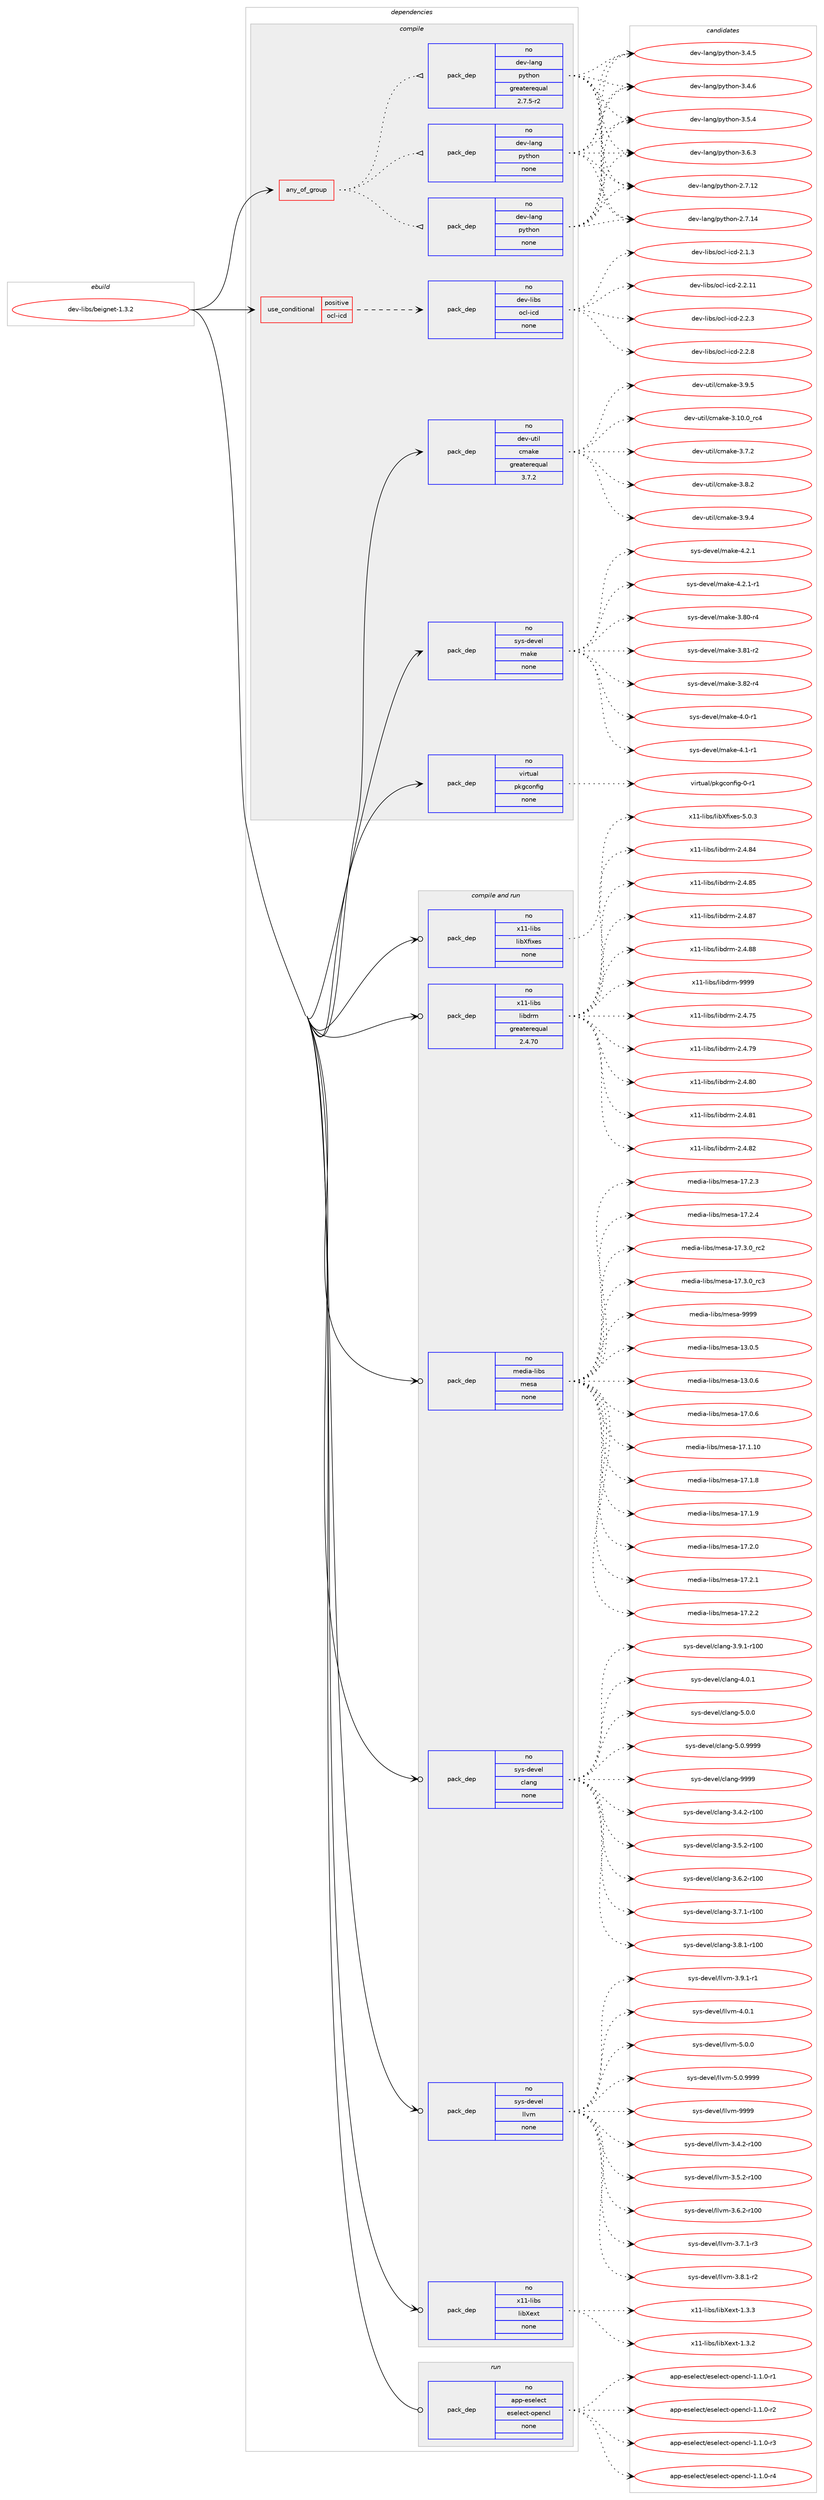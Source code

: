 digraph prolog {

# *************
# Graph options
# *************

newrank=true;
concentrate=true;
compound=true;
graph [rankdir=LR,fontname=Helvetica,fontsize=10,ranksep=1.5];#, ranksep=2.5, nodesep=0.2];
edge  [arrowhead=vee];
node  [fontname=Helvetica,fontsize=10];

# **********
# The ebuild
# **********

subgraph cluster_leftcol {
color=gray;
rank=same;
label=<<i>ebuild</i>>;
id [label="dev-libs/beignet-1.3.2", color=red, width=4, href="../dev-libs/beignet-1.3.2.svg"];
}

# ****************
# The dependencies
# ****************

subgraph cluster_midcol {
color=gray;
label=<<i>dependencies</i>>;
subgraph cluster_compile {
fillcolor="#eeeeee";
style=filled;
label=<<i>compile</i>>;
subgraph any3188 {
dependency111423 [label=<<TABLE BORDER="0" CELLBORDER="1" CELLSPACING="0" CELLPADDING="4"><TR><TD CELLPADDING="10">any_of_group</TD></TR></TABLE>>, shape=none, color=red];subgraph pack83991 {
dependency111424 [label=<<TABLE BORDER="0" CELLBORDER="1" CELLSPACING="0" CELLPADDING="4" WIDTH="220"><TR><TD ROWSPAN="6" CELLPADDING="30">pack_dep</TD></TR><TR><TD WIDTH="110">no</TD></TR><TR><TD>dev-lang</TD></TR><TR><TD>python</TD></TR><TR><TD>none</TD></TR><TR><TD></TD></TR></TABLE>>, shape=none, color=blue];
}
dependency111423:e -> dependency111424:w [weight=20,style="dotted",arrowhead="oinv"];
subgraph pack83992 {
dependency111425 [label=<<TABLE BORDER="0" CELLBORDER="1" CELLSPACING="0" CELLPADDING="4" WIDTH="220"><TR><TD ROWSPAN="6" CELLPADDING="30">pack_dep</TD></TR><TR><TD WIDTH="110">no</TD></TR><TR><TD>dev-lang</TD></TR><TR><TD>python</TD></TR><TR><TD>none</TD></TR><TR><TD></TD></TR></TABLE>>, shape=none, color=blue];
}
dependency111423:e -> dependency111425:w [weight=20,style="dotted",arrowhead="oinv"];
subgraph pack83993 {
dependency111426 [label=<<TABLE BORDER="0" CELLBORDER="1" CELLSPACING="0" CELLPADDING="4" WIDTH="220"><TR><TD ROWSPAN="6" CELLPADDING="30">pack_dep</TD></TR><TR><TD WIDTH="110">no</TD></TR><TR><TD>dev-lang</TD></TR><TR><TD>python</TD></TR><TR><TD>greaterequal</TD></TR><TR><TD>2.7.5-r2</TD></TR></TABLE>>, shape=none, color=blue];
}
dependency111423:e -> dependency111426:w [weight=20,style="dotted",arrowhead="oinv"];
}
id:e -> dependency111423:w [weight=20,style="solid",arrowhead="vee"];
subgraph cond24214 {
dependency111427 [label=<<TABLE BORDER="0" CELLBORDER="1" CELLSPACING="0" CELLPADDING="4"><TR><TD ROWSPAN="3" CELLPADDING="10">use_conditional</TD></TR><TR><TD>positive</TD></TR><TR><TD>ocl-icd</TD></TR></TABLE>>, shape=none, color=red];
subgraph pack83994 {
dependency111428 [label=<<TABLE BORDER="0" CELLBORDER="1" CELLSPACING="0" CELLPADDING="4" WIDTH="220"><TR><TD ROWSPAN="6" CELLPADDING="30">pack_dep</TD></TR><TR><TD WIDTH="110">no</TD></TR><TR><TD>dev-libs</TD></TR><TR><TD>ocl-icd</TD></TR><TR><TD>none</TD></TR><TR><TD></TD></TR></TABLE>>, shape=none, color=blue];
}
dependency111427:e -> dependency111428:w [weight=20,style="dashed",arrowhead="vee"];
}
id:e -> dependency111427:w [weight=20,style="solid",arrowhead="vee"];
subgraph pack83995 {
dependency111429 [label=<<TABLE BORDER="0" CELLBORDER="1" CELLSPACING="0" CELLPADDING="4" WIDTH="220"><TR><TD ROWSPAN="6" CELLPADDING="30">pack_dep</TD></TR><TR><TD WIDTH="110">no</TD></TR><TR><TD>dev-util</TD></TR><TR><TD>cmake</TD></TR><TR><TD>greaterequal</TD></TR><TR><TD>3.7.2</TD></TR></TABLE>>, shape=none, color=blue];
}
id:e -> dependency111429:w [weight=20,style="solid",arrowhead="vee"];
subgraph pack83996 {
dependency111430 [label=<<TABLE BORDER="0" CELLBORDER="1" CELLSPACING="0" CELLPADDING="4" WIDTH="220"><TR><TD ROWSPAN="6" CELLPADDING="30">pack_dep</TD></TR><TR><TD WIDTH="110">no</TD></TR><TR><TD>sys-devel</TD></TR><TR><TD>make</TD></TR><TR><TD>none</TD></TR><TR><TD></TD></TR></TABLE>>, shape=none, color=blue];
}
id:e -> dependency111430:w [weight=20,style="solid",arrowhead="vee"];
subgraph pack83997 {
dependency111431 [label=<<TABLE BORDER="0" CELLBORDER="1" CELLSPACING="0" CELLPADDING="4" WIDTH="220"><TR><TD ROWSPAN="6" CELLPADDING="30">pack_dep</TD></TR><TR><TD WIDTH="110">no</TD></TR><TR><TD>virtual</TD></TR><TR><TD>pkgconfig</TD></TR><TR><TD>none</TD></TR><TR><TD></TD></TR></TABLE>>, shape=none, color=blue];
}
id:e -> dependency111431:w [weight=20,style="solid",arrowhead="vee"];
}
subgraph cluster_compileandrun {
fillcolor="#eeeeee";
style=filled;
label=<<i>compile and run</i>>;
subgraph pack83998 {
dependency111432 [label=<<TABLE BORDER="0" CELLBORDER="1" CELLSPACING="0" CELLPADDING="4" WIDTH="220"><TR><TD ROWSPAN="6" CELLPADDING="30">pack_dep</TD></TR><TR><TD WIDTH="110">no</TD></TR><TR><TD>media-libs</TD></TR><TR><TD>mesa</TD></TR><TR><TD>none</TD></TR><TR><TD></TD></TR></TABLE>>, shape=none, color=blue];
}
id:e -> dependency111432:w [weight=20,style="solid",arrowhead="odotvee"];
subgraph pack83999 {
dependency111433 [label=<<TABLE BORDER="0" CELLBORDER="1" CELLSPACING="0" CELLPADDING="4" WIDTH="220"><TR><TD ROWSPAN="6" CELLPADDING="30">pack_dep</TD></TR><TR><TD WIDTH="110">no</TD></TR><TR><TD>sys-devel</TD></TR><TR><TD>clang</TD></TR><TR><TD>none</TD></TR><TR><TD></TD></TR></TABLE>>, shape=none, color=blue];
}
id:e -> dependency111433:w [weight=20,style="solid",arrowhead="odotvee"];
subgraph pack84000 {
dependency111434 [label=<<TABLE BORDER="0" CELLBORDER="1" CELLSPACING="0" CELLPADDING="4" WIDTH="220"><TR><TD ROWSPAN="6" CELLPADDING="30">pack_dep</TD></TR><TR><TD WIDTH="110">no</TD></TR><TR><TD>sys-devel</TD></TR><TR><TD>llvm</TD></TR><TR><TD>none</TD></TR><TR><TD></TD></TR></TABLE>>, shape=none, color=blue];
}
id:e -> dependency111434:w [weight=20,style="solid",arrowhead="odotvee"];
subgraph pack84001 {
dependency111435 [label=<<TABLE BORDER="0" CELLBORDER="1" CELLSPACING="0" CELLPADDING="4" WIDTH="220"><TR><TD ROWSPAN="6" CELLPADDING="30">pack_dep</TD></TR><TR><TD WIDTH="110">no</TD></TR><TR><TD>x11-libs</TD></TR><TR><TD>libXext</TD></TR><TR><TD>none</TD></TR><TR><TD></TD></TR></TABLE>>, shape=none, color=blue];
}
id:e -> dependency111435:w [weight=20,style="solid",arrowhead="odotvee"];
subgraph pack84002 {
dependency111436 [label=<<TABLE BORDER="0" CELLBORDER="1" CELLSPACING="0" CELLPADDING="4" WIDTH="220"><TR><TD ROWSPAN="6" CELLPADDING="30">pack_dep</TD></TR><TR><TD WIDTH="110">no</TD></TR><TR><TD>x11-libs</TD></TR><TR><TD>libXfixes</TD></TR><TR><TD>none</TD></TR><TR><TD></TD></TR></TABLE>>, shape=none, color=blue];
}
id:e -> dependency111436:w [weight=20,style="solid",arrowhead="odotvee"];
subgraph pack84003 {
dependency111437 [label=<<TABLE BORDER="0" CELLBORDER="1" CELLSPACING="0" CELLPADDING="4" WIDTH="220"><TR><TD ROWSPAN="6" CELLPADDING="30">pack_dep</TD></TR><TR><TD WIDTH="110">no</TD></TR><TR><TD>x11-libs</TD></TR><TR><TD>libdrm</TD></TR><TR><TD>greaterequal</TD></TR><TR><TD>2.4.70</TD></TR></TABLE>>, shape=none, color=blue];
}
id:e -> dependency111437:w [weight=20,style="solid",arrowhead="odotvee"];
}
subgraph cluster_run {
fillcolor="#eeeeee";
style=filled;
label=<<i>run</i>>;
subgraph pack84004 {
dependency111438 [label=<<TABLE BORDER="0" CELLBORDER="1" CELLSPACING="0" CELLPADDING="4" WIDTH="220"><TR><TD ROWSPAN="6" CELLPADDING="30">pack_dep</TD></TR><TR><TD WIDTH="110">no</TD></TR><TR><TD>app-eselect</TD></TR><TR><TD>eselect-opencl</TD></TR><TR><TD>none</TD></TR><TR><TD></TD></TR></TABLE>>, shape=none, color=blue];
}
id:e -> dependency111438:w [weight=20,style="solid",arrowhead="odot"];
}
}

# **************
# The candidates
# **************

subgraph cluster_choices {
rank=same;
color=gray;
label=<<i>candidates</i>>;

subgraph choice83991 {
color=black;
nodesep=1;
choice10010111845108971101034711212111610411111045504655464950 [label="dev-lang/python-2.7.12", color=red, width=4,href="../dev-lang/python-2.7.12.svg"];
choice10010111845108971101034711212111610411111045504655464952 [label="dev-lang/python-2.7.14", color=red, width=4,href="../dev-lang/python-2.7.14.svg"];
choice100101118451089711010347112121116104111110455146524653 [label="dev-lang/python-3.4.5", color=red, width=4,href="../dev-lang/python-3.4.5.svg"];
choice100101118451089711010347112121116104111110455146524654 [label="dev-lang/python-3.4.6", color=red, width=4,href="../dev-lang/python-3.4.6.svg"];
choice100101118451089711010347112121116104111110455146534652 [label="dev-lang/python-3.5.4", color=red, width=4,href="../dev-lang/python-3.5.4.svg"];
choice100101118451089711010347112121116104111110455146544651 [label="dev-lang/python-3.6.3", color=red, width=4,href="../dev-lang/python-3.6.3.svg"];
dependency111424:e -> choice10010111845108971101034711212111610411111045504655464950:w [style=dotted,weight="100"];
dependency111424:e -> choice10010111845108971101034711212111610411111045504655464952:w [style=dotted,weight="100"];
dependency111424:e -> choice100101118451089711010347112121116104111110455146524653:w [style=dotted,weight="100"];
dependency111424:e -> choice100101118451089711010347112121116104111110455146524654:w [style=dotted,weight="100"];
dependency111424:e -> choice100101118451089711010347112121116104111110455146534652:w [style=dotted,weight="100"];
dependency111424:e -> choice100101118451089711010347112121116104111110455146544651:w [style=dotted,weight="100"];
}
subgraph choice83992 {
color=black;
nodesep=1;
choice10010111845108971101034711212111610411111045504655464950 [label="dev-lang/python-2.7.12", color=red, width=4,href="../dev-lang/python-2.7.12.svg"];
choice10010111845108971101034711212111610411111045504655464952 [label="dev-lang/python-2.7.14", color=red, width=4,href="../dev-lang/python-2.7.14.svg"];
choice100101118451089711010347112121116104111110455146524653 [label="dev-lang/python-3.4.5", color=red, width=4,href="../dev-lang/python-3.4.5.svg"];
choice100101118451089711010347112121116104111110455146524654 [label="dev-lang/python-3.4.6", color=red, width=4,href="../dev-lang/python-3.4.6.svg"];
choice100101118451089711010347112121116104111110455146534652 [label="dev-lang/python-3.5.4", color=red, width=4,href="../dev-lang/python-3.5.4.svg"];
choice100101118451089711010347112121116104111110455146544651 [label="dev-lang/python-3.6.3", color=red, width=4,href="../dev-lang/python-3.6.3.svg"];
dependency111425:e -> choice10010111845108971101034711212111610411111045504655464950:w [style=dotted,weight="100"];
dependency111425:e -> choice10010111845108971101034711212111610411111045504655464952:w [style=dotted,weight="100"];
dependency111425:e -> choice100101118451089711010347112121116104111110455146524653:w [style=dotted,weight="100"];
dependency111425:e -> choice100101118451089711010347112121116104111110455146524654:w [style=dotted,weight="100"];
dependency111425:e -> choice100101118451089711010347112121116104111110455146534652:w [style=dotted,weight="100"];
dependency111425:e -> choice100101118451089711010347112121116104111110455146544651:w [style=dotted,weight="100"];
}
subgraph choice83993 {
color=black;
nodesep=1;
choice10010111845108971101034711212111610411111045504655464950 [label="dev-lang/python-2.7.12", color=red, width=4,href="../dev-lang/python-2.7.12.svg"];
choice10010111845108971101034711212111610411111045504655464952 [label="dev-lang/python-2.7.14", color=red, width=4,href="../dev-lang/python-2.7.14.svg"];
choice100101118451089711010347112121116104111110455146524653 [label="dev-lang/python-3.4.5", color=red, width=4,href="../dev-lang/python-3.4.5.svg"];
choice100101118451089711010347112121116104111110455146524654 [label="dev-lang/python-3.4.6", color=red, width=4,href="../dev-lang/python-3.4.6.svg"];
choice100101118451089711010347112121116104111110455146534652 [label="dev-lang/python-3.5.4", color=red, width=4,href="../dev-lang/python-3.5.4.svg"];
choice100101118451089711010347112121116104111110455146544651 [label="dev-lang/python-3.6.3", color=red, width=4,href="../dev-lang/python-3.6.3.svg"];
dependency111426:e -> choice10010111845108971101034711212111610411111045504655464950:w [style=dotted,weight="100"];
dependency111426:e -> choice10010111845108971101034711212111610411111045504655464952:w [style=dotted,weight="100"];
dependency111426:e -> choice100101118451089711010347112121116104111110455146524653:w [style=dotted,weight="100"];
dependency111426:e -> choice100101118451089711010347112121116104111110455146524654:w [style=dotted,weight="100"];
dependency111426:e -> choice100101118451089711010347112121116104111110455146534652:w [style=dotted,weight="100"];
dependency111426:e -> choice100101118451089711010347112121116104111110455146544651:w [style=dotted,weight="100"];
}
subgraph choice83994 {
color=black;
nodesep=1;
choice100101118451081059811547111991084510599100455046494651 [label="dev-libs/ocl-icd-2.1.3", color=red, width=4,href="../dev-libs/ocl-icd-2.1.3.svg"];
choice10010111845108105981154711199108451059910045504650464949 [label="dev-libs/ocl-icd-2.2.11", color=red, width=4,href="../dev-libs/ocl-icd-2.2.11.svg"];
choice100101118451081059811547111991084510599100455046504651 [label="dev-libs/ocl-icd-2.2.3", color=red, width=4,href="../dev-libs/ocl-icd-2.2.3.svg"];
choice100101118451081059811547111991084510599100455046504656 [label="dev-libs/ocl-icd-2.2.8", color=red, width=4,href="../dev-libs/ocl-icd-2.2.8.svg"];
dependency111428:e -> choice100101118451081059811547111991084510599100455046494651:w [style=dotted,weight="100"];
dependency111428:e -> choice10010111845108105981154711199108451059910045504650464949:w [style=dotted,weight="100"];
dependency111428:e -> choice100101118451081059811547111991084510599100455046504651:w [style=dotted,weight="100"];
dependency111428:e -> choice100101118451081059811547111991084510599100455046504656:w [style=dotted,weight="100"];
}
subgraph choice83995 {
color=black;
nodesep=1;
choice1001011184511711610510847991099710710145514649484648951149952 [label="dev-util/cmake-3.10.0_rc4", color=red, width=4,href="../dev-util/cmake-3.10.0_rc4.svg"];
choice10010111845117116105108479910997107101455146554650 [label="dev-util/cmake-3.7.2", color=red, width=4,href="../dev-util/cmake-3.7.2.svg"];
choice10010111845117116105108479910997107101455146564650 [label="dev-util/cmake-3.8.2", color=red, width=4,href="../dev-util/cmake-3.8.2.svg"];
choice10010111845117116105108479910997107101455146574652 [label="dev-util/cmake-3.9.4", color=red, width=4,href="../dev-util/cmake-3.9.4.svg"];
choice10010111845117116105108479910997107101455146574653 [label="dev-util/cmake-3.9.5", color=red, width=4,href="../dev-util/cmake-3.9.5.svg"];
dependency111429:e -> choice1001011184511711610510847991099710710145514649484648951149952:w [style=dotted,weight="100"];
dependency111429:e -> choice10010111845117116105108479910997107101455146554650:w [style=dotted,weight="100"];
dependency111429:e -> choice10010111845117116105108479910997107101455146564650:w [style=dotted,weight="100"];
dependency111429:e -> choice10010111845117116105108479910997107101455146574652:w [style=dotted,weight="100"];
dependency111429:e -> choice10010111845117116105108479910997107101455146574653:w [style=dotted,weight="100"];
}
subgraph choice83996 {
color=black;
nodesep=1;
choice11512111545100101118101108471099710710145514656484511452 [label="sys-devel/make-3.80-r4", color=red, width=4,href="../sys-devel/make-3.80-r4.svg"];
choice11512111545100101118101108471099710710145514656494511450 [label="sys-devel/make-3.81-r2", color=red, width=4,href="../sys-devel/make-3.81-r2.svg"];
choice11512111545100101118101108471099710710145514656504511452 [label="sys-devel/make-3.82-r4", color=red, width=4,href="../sys-devel/make-3.82-r4.svg"];
choice115121115451001011181011084710997107101455246484511449 [label="sys-devel/make-4.0-r1", color=red, width=4,href="../sys-devel/make-4.0-r1.svg"];
choice115121115451001011181011084710997107101455246494511449 [label="sys-devel/make-4.1-r1", color=red, width=4,href="../sys-devel/make-4.1-r1.svg"];
choice115121115451001011181011084710997107101455246504649 [label="sys-devel/make-4.2.1", color=red, width=4,href="../sys-devel/make-4.2.1.svg"];
choice1151211154510010111810110847109971071014552465046494511449 [label="sys-devel/make-4.2.1-r1", color=red, width=4,href="../sys-devel/make-4.2.1-r1.svg"];
dependency111430:e -> choice11512111545100101118101108471099710710145514656484511452:w [style=dotted,weight="100"];
dependency111430:e -> choice11512111545100101118101108471099710710145514656494511450:w [style=dotted,weight="100"];
dependency111430:e -> choice11512111545100101118101108471099710710145514656504511452:w [style=dotted,weight="100"];
dependency111430:e -> choice115121115451001011181011084710997107101455246484511449:w [style=dotted,weight="100"];
dependency111430:e -> choice115121115451001011181011084710997107101455246494511449:w [style=dotted,weight="100"];
dependency111430:e -> choice115121115451001011181011084710997107101455246504649:w [style=dotted,weight="100"];
dependency111430:e -> choice1151211154510010111810110847109971071014552465046494511449:w [style=dotted,weight="100"];
}
subgraph choice83997 {
color=black;
nodesep=1;
choice11810511411611797108471121071039911111010210510345484511449 [label="virtual/pkgconfig-0-r1", color=red, width=4,href="../virtual/pkgconfig-0-r1.svg"];
dependency111431:e -> choice11810511411611797108471121071039911111010210510345484511449:w [style=dotted,weight="100"];
}
subgraph choice83998 {
color=black;
nodesep=1;
choice109101100105974510810598115471091011159745495146484653 [label="media-libs/mesa-13.0.5", color=red, width=4,href="../media-libs/mesa-13.0.5.svg"];
choice109101100105974510810598115471091011159745495146484654 [label="media-libs/mesa-13.0.6", color=red, width=4,href="../media-libs/mesa-13.0.6.svg"];
choice109101100105974510810598115471091011159745495546484654 [label="media-libs/mesa-17.0.6", color=red, width=4,href="../media-libs/mesa-17.0.6.svg"];
choice10910110010597451081059811547109101115974549554649464948 [label="media-libs/mesa-17.1.10", color=red, width=4,href="../media-libs/mesa-17.1.10.svg"];
choice109101100105974510810598115471091011159745495546494656 [label="media-libs/mesa-17.1.8", color=red, width=4,href="../media-libs/mesa-17.1.8.svg"];
choice109101100105974510810598115471091011159745495546494657 [label="media-libs/mesa-17.1.9", color=red, width=4,href="../media-libs/mesa-17.1.9.svg"];
choice109101100105974510810598115471091011159745495546504648 [label="media-libs/mesa-17.2.0", color=red, width=4,href="../media-libs/mesa-17.2.0.svg"];
choice109101100105974510810598115471091011159745495546504649 [label="media-libs/mesa-17.2.1", color=red, width=4,href="../media-libs/mesa-17.2.1.svg"];
choice109101100105974510810598115471091011159745495546504650 [label="media-libs/mesa-17.2.2", color=red, width=4,href="../media-libs/mesa-17.2.2.svg"];
choice109101100105974510810598115471091011159745495546504651 [label="media-libs/mesa-17.2.3", color=red, width=4,href="../media-libs/mesa-17.2.3.svg"];
choice109101100105974510810598115471091011159745495546504652 [label="media-libs/mesa-17.2.4", color=red, width=4,href="../media-libs/mesa-17.2.4.svg"];
choice109101100105974510810598115471091011159745495546514648951149950 [label="media-libs/mesa-17.3.0_rc2", color=red, width=4,href="../media-libs/mesa-17.3.0_rc2.svg"];
choice109101100105974510810598115471091011159745495546514648951149951 [label="media-libs/mesa-17.3.0_rc3", color=red, width=4,href="../media-libs/mesa-17.3.0_rc3.svg"];
choice10910110010597451081059811547109101115974557575757 [label="media-libs/mesa-9999", color=red, width=4,href="../media-libs/mesa-9999.svg"];
dependency111432:e -> choice109101100105974510810598115471091011159745495146484653:w [style=dotted,weight="100"];
dependency111432:e -> choice109101100105974510810598115471091011159745495146484654:w [style=dotted,weight="100"];
dependency111432:e -> choice109101100105974510810598115471091011159745495546484654:w [style=dotted,weight="100"];
dependency111432:e -> choice10910110010597451081059811547109101115974549554649464948:w [style=dotted,weight="100"];
dependency111432:e -> choice109101100105974510810598115471091011159745495546494656:w [style=dotted,weight="100"];
dependency111432:e -> choice109101100105974510810598115471091011159745495546494657:w [style=dotted,weight="100"];
dependency111432:e -> choice109101100105974510810598115471091011159745495546504648:w [style=dotted,weight="100"];
dependency111432:e -> choice109101100105974510810598115471091011159745495546504649:w [style=dotted,weight="100"];
dependency111432:e -> choice109101100105974510810598115471091011159745495546504650:w [style=dotted,weight="100"];
dependency111432:e -> choice109101100105974510810598115471091011159745495546504651:w [style=dotted,weight="100"];
dependency111432:e -> choice109101100105974510810598115471091011159745495546504652:w [style=dotted,weight="100"];
dependency111432:e -> choice109101100105974510810598115471091011159745495546514648951149950:w [style=dotted,weight="100"];
dependency111432:e -> choice109101100105974510810598115471091011159745495546514648951149951:w [style=dotted,weight="100"];
dependency111432:e -> choice10910110010597451081059811547109101115974557575757:w [style=dotted,weight="100"];
}
subgraph choice83999 {
color=black;
nodesep=1;
choice1151211154510010111810110847991089711010345514652465045114494848 [label="sys-devel/clang-3.4.2-r100", color=red, width=4,href="../sys-devel/clang-3.4.2-r100.svg"];
choice1151211154510010111810110847991089711010345514653465045114494848 [label="sys-devel/clang-3.5.2-r100", color=red, width=4,href="../sys-devel/clang-3.5.2-r100.svg"];
choice1151211154510010111810110847991089711010345514654465045114494848 [label="sys-devel/clang-3.6.2-r100", color=red, width=4,href="../sys-devel/clang-3.6.2-r100.svg"];
choice1151211154510010111810110847991089711010345514655464945114494848 [label="sys-devel/clang-3.7.1-r100", color=red, width=4,href="../sys-devel/clang-3.7.1-r100.svg"];
choice1151211154510010111810110847991089711010345514656464945114494848 [label="sys-devel/clang-3.8.1-r100", color=red, width=4,href="../sys-devel/clang-3.8.1-r100.svg"];
choice1151211154510010111810110847991089711010345514657464945114494848 [label="sys-devel/clang-3.9.1-r100", color=red, width=4,href="../sys-devel/clang-3.9.1-r100.svg"];
choice11512111545100101118101108479910897110103455246484649 [label="sys-devel/clang-4.0.1", color=red, width=4,href="../sys-devel/clang-4.0.1.svg"];
choice11512111545100101118101108479910897110103455346484648 [label="sys-devel/clang-5.0.0", color=red, width=4,href="../sys-devel/clang-5.0.0.svg"];
choice11512111545100101118101108479910897110103455346484657575757 [label="sys-devel/clang-5.0.9999", color=red, width=4,href="../sys-devel/clang-5.0.9999.svg"];
choice115121115451001011181011084799108971101034557575757 [label="sys-devel/clang-9999", color=red, width=4,href="../sys-devel/clang-9999.svg"];
dependency111433:e -> choice1151211154510010111810110847991089711010345514652465045114494848:w [style=dotted,weight="100"];
dependency111433:e -> choice1151211154510010111810110847991089711010345514653465045114494848:w [style=dotted,weight="100"];
dependency111433:e -> choice1151211154510010111810110847991089711010345514654465045114494848:w [style=dotted,weight="100"];
dependency111433:e -> choice1151211154510010111810110847991089711010345514655464945114494848:w [style=dotted,weight="100"];
dependency111433:e -> choice1151211154510010111810110847991089711010345514656464945114494848:w [style=dotted,weight="100"];
dependency111433:e -> choice1151211154510010111810110847991089711010345514657464945114494848:w [style=dotted,weight="100"];
dependency111433:e -> choice11512111545100101118101108479910897110103455246484649:w [style=dotted,weight="100"];
dependency111433:e -> choice11512111545100101118101108479910897110103455346484648:w [style=dotted,weight="100"];
dependency111433:e -> choice11512111545100101118101108479910897110103455346484657575757:w [style=dotted,weight="100"];
dependency111433:e -> choice115121115451001011181011084799108971101034557575757:w [style=dotted,weight="100"];
}
subgraph choice84000 {
color=black;
nodesep=1;
choice115121115451001011181011084710810811810945514652465045114494848 [label="sys-devel/llvm-3.4.2-r100", color=red, width=4,href="../sys-devel/llvm-3.4.2-r100.svg"];
choice115121115451001011181011084710810811810945514653465045114494848 [label="sys-devel/llvm-3.5.2-r100", color=red, width=4,href="../sys-devel/llvm-3.5.2-r100.svg"];
choice115121115451001011181011084710810811810945514654465045114494848 [label="sys-devel/llvm-3.6.2-r100", color=red, width=4,href="../sys-devel/llvm-3.6.2-r100.svg"];
choice11512111545100101118101108471081081181094551465546494511451 [label="sys-devel/llvm-3.7.1-r3", color=red, width=4,href="../sys-devel/llvm-3.7.1-r3.svg"];
choice11512111545100101118101108471081081181094551465646494511450 [label="sys-devel/llvm-3.8.1-r2", color=red, width=4,href="../sys-devel/llvm-3.8.1-r2.svg"];
choice11512111545100101118101108471081081181094551465746494511449 [label="sys-devel/llvm-3.9.1-r1", color=red, width=4,href="../sys-devel/llvm-3.9.1-r1.svg"];
choice1151211154510010111810110847108108118109455246484649 [label="sys-devel/llvm-4.0.1", color=red, width=4,href="../sys-devel/llvm-4.0.1.svg"];
choice1151211154510010111810110847108108118109455346484648 [label="sys-devel/llvm-5.0.0", color=red, width=4,href="../sys-devel/llvm-5.0.0.svg"];
choice1151211154510010111810110847108108118109455346484657575757 [label="sys-devel/llvm-5.0.9999", color=red, width=4,href="../sys-devel/llvm-5.0.9999.svg"];
choice11512111545100101118101108471081081181094557575757 [label="sys-devel/llvm-9999", color=red, width=4,href="../sys-devel/llvm-9999.svg"];
dependency111434:e -> choice115121115451001011181011084710810811810945514652465045114494848:w [style=dotted,weight="100"];
dependency111434:e -> choice115121115451001011181011084710810811810945514653465045114494848:w [style=dotted,weight="100"];
dependency111434:e -> choice115121115451001011181011084710810811810945514654465045114494848:w [style=dotted,weight="100"];
dependency111434:e -> choice11512111545100101118101108471081081181094551465546494511451:w [style=dotted,weight="100"];
dependency111434:e -> choice11512111545100101118101108471081081181094551465646494511450:w [style=dotted,weight="100"];
dependency111434:e -> choice11512111545100101118101108471081081181094551465746494511449:w [style=dotted,weight="100"];
dependency111434:e -> choice1151211154510010111810110847108108118109455246484649:w [style=dotted,weight="100"];
dependency111434:e -> choice1151211154510010111810110847108108118109455346484648:w [style=dotted,weight="100"];
dependency111434:e -> choice1151211154510010111810110847108108118109455346484657575757:w [style=dotted,weight="100"];
dependency111434:e -> choice11512111545100101118101108471081081181094557575757:w [style=dotted,weight="100"];
}
subgraph choice84001 {
color=black;
nodesep=1;
choice12049494510810598115471081059888101120116454946514650 [label="x11-libs/libXext-1.3.2", color=red, width=4,href="../x11-libs/libXext-1.3.2.svg"];
choice12049494510810598115471081059888101120116454946514651 [label="x11-libs/libXext-1.3.3", color=red, width=4,href="../x11-libs/libXext-1.3.3.svg"];
dependency111435:e -> choice12049494510810598115471081059888101120116454946514650:w [style=dotted,weight="100"];
dependency111435:e -> choice12049494510810598115471081059888101120116454946514651:w [style=dotted,weight="100"];
}
subgraph choice84002 {
color=black;
nodesep=1;
choice12049494510810598115471081059888102105120101115455346484651 [label="x11-libs/libXfixes-5.0.3", color=red, width=4,href="../x11-libs/libXfixes-5.0.3.svg"];
dependency111436:e -> choice12049494510810598115471081059888102105120101115455346484651:w [style=dotted,weight="100"];
}
subgraph choice84003 {
color=black;
nodesep=1;
choice12049494510810598115471081059810011410945504652465553 [label="x11-libs/libdrm-2.4.75", color=red, width=4,href="../x11-libs/libdrm-2.4.75.svg"];
choice12049494510810598115471081059810011410945504652465557 [label="x11-libs/libdrm-2.4.79", color=red, width=4,href="../x11-libs/libdrm-2.4.79.svg"];
choice12049494510810598115471081059810011410945504652465648 [label="x11-libs/libdrm-2.4.80", color=red, width=4,href="../x11-libs/libdrm-2.4.80.svg"];
choice12049494510810598115471081059810011410945504652465649 [label="x11-libs/libdrm-2.4.81", color=red, width=4,href="../x11-libs/libdrm-2.4.81.svg"];
choice12049494510810598115471081059810011410945504652465650 [label="x11-libs/libdrm-2.4.82", color=red, width=4,href="../x11-libs/libdrm-2.4.82.svg"];
choice12049494510810598115471081059810011410945504652465652 [label="x11-libs/libdrm-2.4.84", color=red, width=4,href="../x11-libs/libdrm-2.4.84.svg"];
choice12049494510810598115471081059810011410945504652465653 [label="x11-libs/libdrm-2.4.85", color=red, width=4,href="../x11-libs/libdrm-2.4.85.svg"];
choice12049494510810598115471081059810011410945504652465655 [label="x11-libs/libdrm-2.4.87", color=red, width=4,href="../x11-libs/libdrm-2.4.87.svg"];
choice12049494510810598115471081059810011410945504652465656 [label="x11-libs/libdrm-2.4.88", color=red, width=4,href="../x11-libs/libdrm-2.4.88.svg"];
choice1204949451081059811547108105981001141094557575757 [label="x11-libs/libdrm-9999", color=red, width=4,href="../x11-libs/libdrm-9999.svg"];
dependency111437:e -> choice12049494510810598115471081059810011410945504652465553:w [style=dotted,weight="100"];
dependency111437:e -> choice12049494510810598115471081059810011410945504652465557:w [style=dotted,weight="100"];
dependency111437:e -> choice12049494510810598115471081059810011410945504652465648:w [style=dotted,weight="100"];
dependency111437:e -> choice12049494510810598115471081059810011410945504652465649:w [style=dotted,weight="100"];
dependency111437:e -> choice12049494510810598115471081059810011410945504652465650:w [style=dotted,weight="100"];
dependency111437:e -> choice12049494510810598115471081059810011410945504652465652:w [style=dotted,weight="100"];
dependency111437:e -> choice12049494510810598115471081059810011410945504652465653:w [style=dotted,weight="100"];
dependency111437:e -> choice12049494510810598115471081059810011410945504652465655:w [style=dotted,weight="100"];
dependency111437:e -> choice12049494510810598115471081059810011410945504652465656:w [style=dotted,weight="100"];
dependency111437:e -> choice1204949451081059811547108105981001141094557575757:w [style=dotted,weight="100"];
}
subgraph choice84004 {
color=black;
nodesep=1;
choice971121124510111510110810199116471011151011081019911645111112101110991084549464946484511449 [label="app-eselect/eselect-opencl-1.1.0-r1", color=red, width=4,href="../app-eselect/eselect-opencl-1.1.0-r1.svg"];
choice971121124510111510110810199116471011151011081019911645111112101110991084549464946484511450 [label="app-eselect/eselect-opencl-1.1.0-r2", color=red, width=4,href="../app-eselect/eselect-opencl-1.1.0-r2.svg"];
choice971121124510111510110810199116471011151011081019911645111112101110991084549464946484511451 [label="app-eselect/eselect-opencl-1.1.0-r3", color=red, width=4,href="../app-eselect/eselect-opencl-1.1.0-r3.svg"];
choice971121124510111510110810199116471011151011081019911645111112101110991084549464946484511452 [label="app-eselect/eselect-opencl-1.1.0-r4", color=red, width=4,href="../app-eselect/eselect-opencl-1.1.0-r4.svg"];
dependency111438:e -> choice971121124510111510110810199116471011151011081019911645111112101110991084549464946484511449:w [style=dotted,weight="100"];
dependency111438:e -> choice971121124510111510110810199116471011151011081019911645111112101110991084549464946484511450:w [style=dotted,weight="100"];
dependency111438:e -> choice971121124510111510110810199116471011151011081019911645111112101110991084549464946484511451:w [style=dotted,weight="100"];
dependency111438:e -> choice971121124510111510110810199116471011151011081019911645111112101110991084549464946484511452:w [style=dotted,weight="100"];
}
}

}
